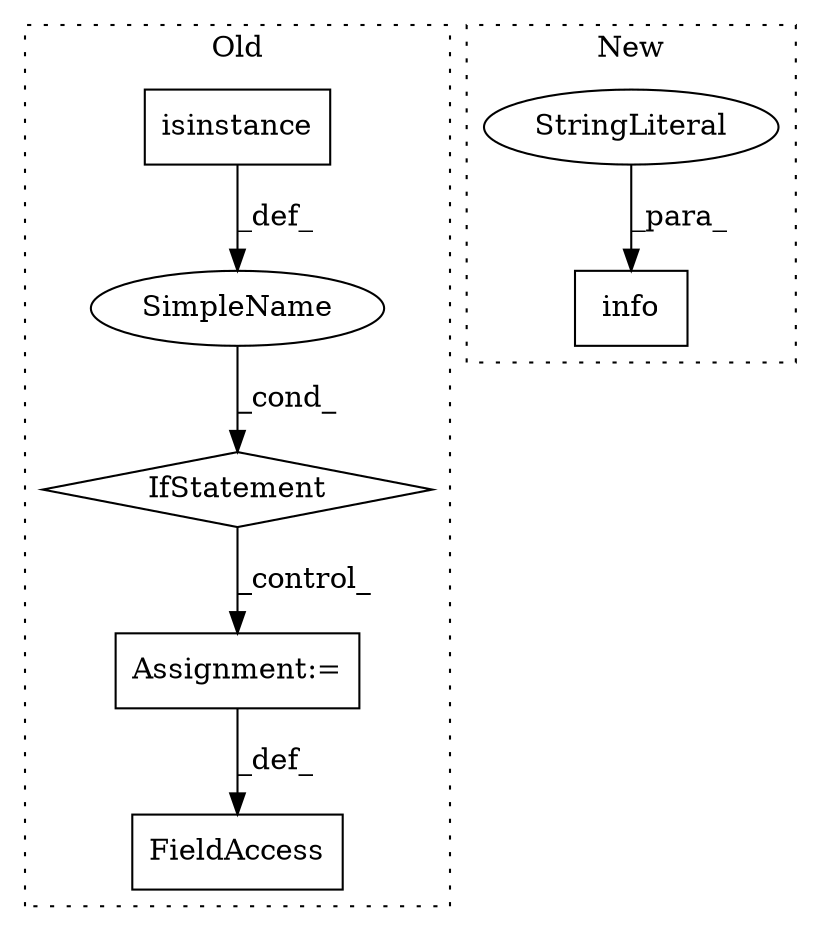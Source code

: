 digraph G {
subgraph cluster0 {
1 [label="isinstance" a="32" s="818,842" l="11,1" shape="box"];
3 [label="IfStatement" a="25" s="814,843" l="4,2" shape="diamond"];
5 [label="Assignment:=" a="7" s="863" l="1" shape="box"];
6 [label="SimpleName" a="42" s="" l="" shape="ellipse"];
7 [label="FieldAccess" a="22" s="853" l="10" shape="box"];
label = "Old";
style="dotted";
}
subgraph cluster1 {
2 [label="info" a="32" s="3978,4012" l="5,1" shape="box"];
4 [label="StringLiteral" a="45" s="3983" l="23" shape="ellipse"];
label = "New";
style="dotted";
}
1 -> 6 [label="_def_"];
3 -> 5 [label="_control_"];
4 -> 2 [label="_para_"];
5 -> 7 [label="_def_"];
6 -> 3 [label="_cond_"];
}
